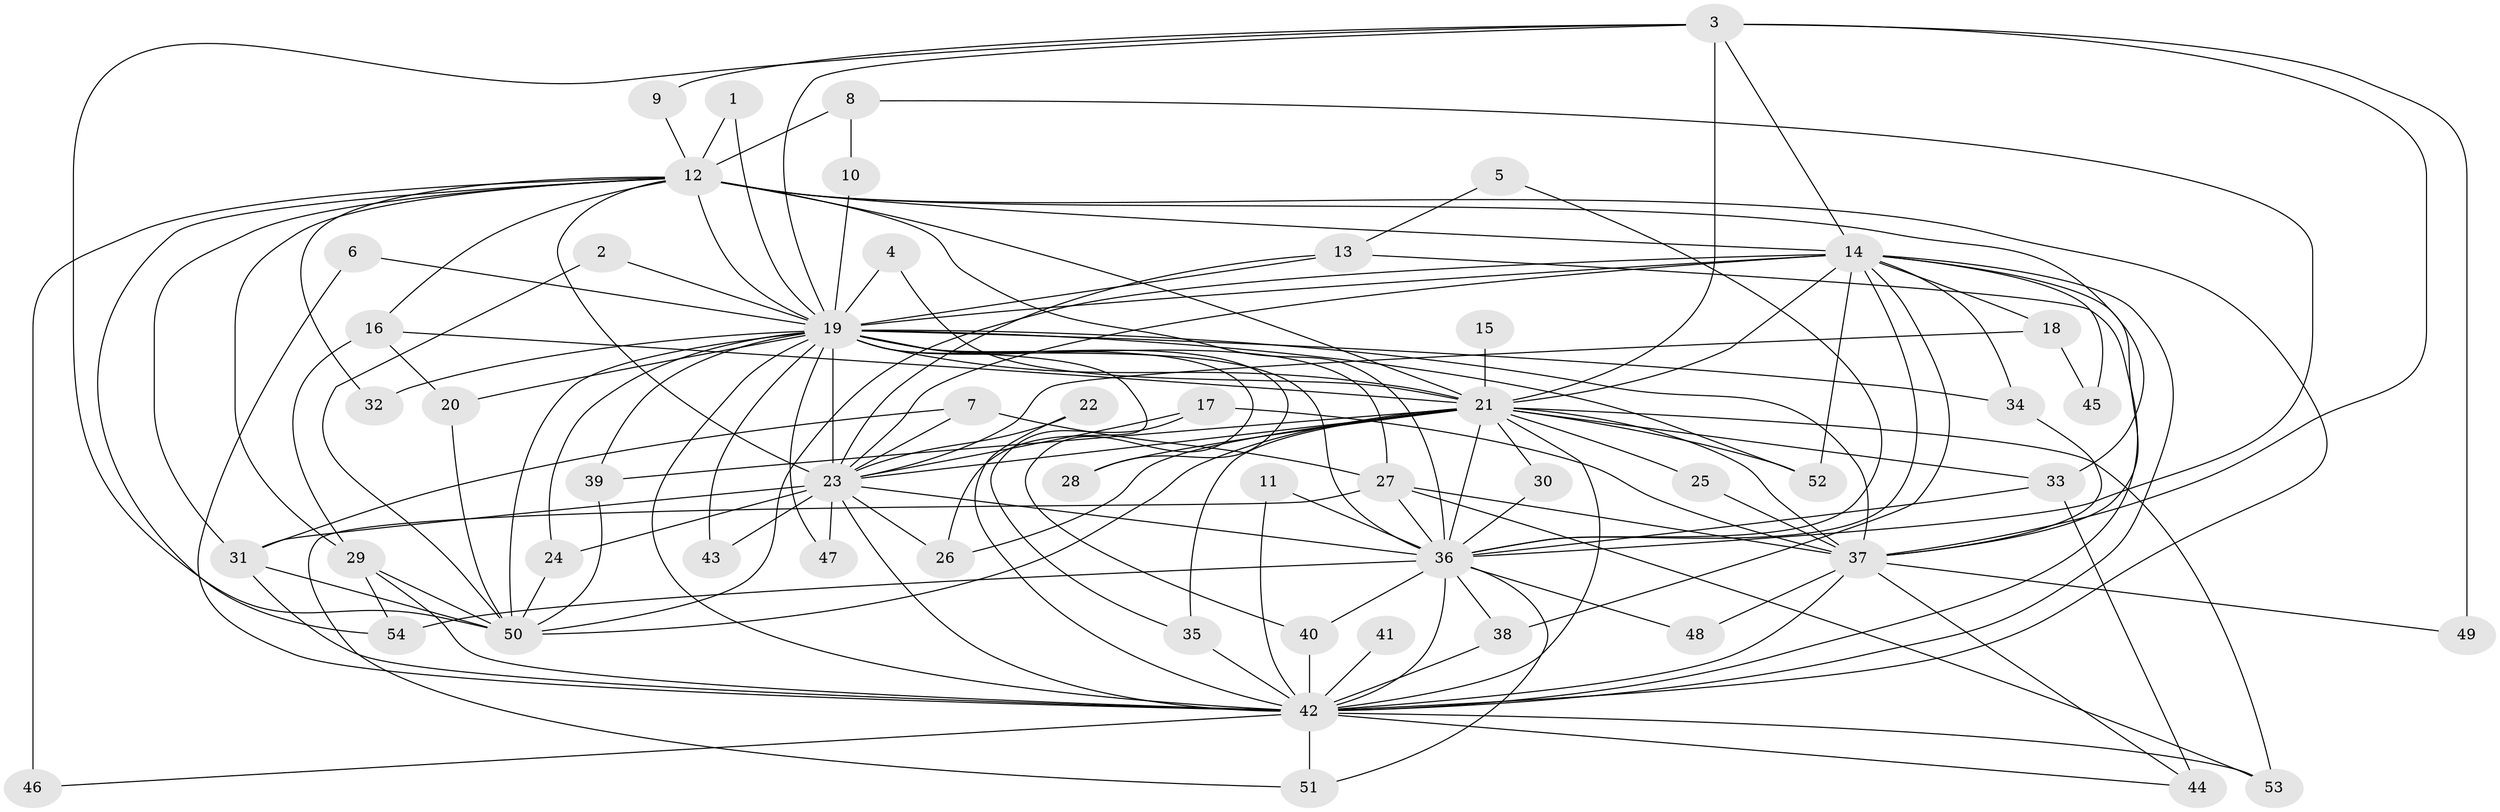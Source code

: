 // original degree distribution, {36: 0.009259259259259259, 17: 0.009259259259259259, 24: 0.009259259259259259, 19: 0.009259259259259259, 15: 0.018518518518518517, 21: 0.018518518518518517, 16: 0.009259259259259259, 28: 0.009259259259259259, 4: 0.09259259259259259, 10: 0.009259259259259259, 3: 0.24074074074074073, 2: 0.5185185185185185, 5: 0.018518518518518517, 6: 0.018518518518518517, 8: 0.009259259259259259}
// Generated by graph-tools (version 1.1) at 2025/49/03/09/25 03:49:41]
// undirected, 54 vertices, 140 edges
graph export_dot {
graph [start="1"]
  node [color=gray90,style=filled];
  1;
  2;
  3;
  4;
  5;
  6;
  7;
  8;
  9;
  10;
  11;
  12;
  13;
  14;
  15;
  16;
  17;
  18;
  19;
  20;
  21;
  22;
  23;
  24;
  25;
  26;
  27;
  28;
  29;
  30;
  31;
  32;
  33;
  34;
  35;
  36;
  37;
  38;
  39;
  40;
  41;
  42;
  43;
  44;
  45;
  46;
  47;
  48;
  49;
  50;
  51;
  52;
  53;
  54;
  1 -- 12 [weight=1.0];
  1 -- 19 [weight=1.0];
  2 -- 19 [weight=1.0];
  2 -- 50 [weight=1.0];
  3 -- 9 [weight=1.0];
  3 -- 14 [weight=1.0];
  3 -- 19 [weight=1.0];
  3 -- 21 [weight=1.0];
  3 -- 37 [weight=1.0];
  3 -- 49 [weight=1.0];
  3 -- 50 [weight=1.0];
  4 -- 19 [weight=1.0];
  4 -- 21 [weight=1.0];
  5 -- 13 [weight=1.0];
  5 -- 36 [weight=1.0];
  6 -- 19 [weight=1.0];
  6 -- 42 [weight=1.0];
  7 -- 23 [weight=1.0];
  7 -- 27 [weight=1.0];
  7 -- 31 [weight=1.0];
  8 -- 10 [weight=1.0];
  8 -- 12 [weight=1.0];
  8 -- 36 [weight=1.0];
  9 -- 12 [weight=1.0];
  10 -- 19 [weight=1.0];
  11 -- 36 [weight=1.0];
  11 -- 42 [weight=1.0];
  12 -- 14 [weight=1.0];
  12 -- 16 [weight=1.0];
  12 -- 19 [weight=2.0];
  12 -- 21 [weight=2.0];
  12 -- 23 [weight=2.0];
  12 -- 29 [weight=1.0];
  12 -- 31 [weight=1.0];
  12 -- 32 [weight=1.0];
  12 -- 33 [weight=1.0];
  12 -- 36 [weight=2.0];
  12 -- 42 [weight=2.0];
  12 -- 46 [weight=2.0];
  12 -- 54 [weight=1.0];
  13 -- 19 [weight=1.0];
  13 -- 23 [weight=1.0];
  13 -- 42 [weight=1.0];
  14 -- 18 [weight=1.0];
  14 -- 19 [weight=2.0];
  14 -- 21 [weight=2.0];
  14 -- 23 [weight=2.0];
  14 -- 34 [weight=1.0];
  14 -- 36 [weight=1.0];
  14 -- 37 [weight=1.0];
  14 -- 38 [weight=1.0];
  14 -- 42 [weight=2.0];
  14 -- 45 [weight=1.0];
  14 -- 50 [weight=1.0];
  14 -- 52 [weight=1.0];
  15 -- 21 [weight=1.0];
  16 -- 20 [weight=1.0];
  16 -- 21 [weight=1.0];
  16 -- 29 [weight=1.0];
  17 -- 23 [weight=1.0];
  17 -- 35 [weight=1.0];
  17 -- 37 [weight=1.0];
  18 -- 23 [weight=2.0];
  18 -- 45 [weight=1.0];
  19 -- 20 [weight=1.0];
  19 -- 21 [weight=2.0];
  19 -- 23 [weight=2.0];
  19 -- 24 [weight=1.0];
  19 -- 26 [weight=1.0];
  19 -- 27 [weight=2.0];
  19 -- 28 [weight=1.0];
  19 -- 32 [weight=1.0];
  19 -- 34 [weight=1.0];
  19 -- 36 [weight=1.0];
  19 -- 37 [weight=1.0];
  19 -- 39 [weight=1.0];
  19 -- 40 [weight=1.0];
  19 -- 42 [weight=3.0];
  19 -- 43 [weight=1.0];
  19 -- 47 [weight=1.0];
  19 -- 50 [weight=1.0];
  19 -- 52 [weight=1.0];
  20 -- 50 [weight=1.0];
  21 -- 23 [weight=4.0];
  21 -- 25 [weight=1.0];
  21 -- 26 [weight=1.0];
  21 -- 28 [weight=1.0];
  21 -- 30 [weight=2.0];
  21 -- 33 [weight=1.0];
  21 -- 35 [weight=1.0];
  21 -- 36 [weight=2.0];
  21 -- 37 [weight=1.0];
  21 -- 39 [weight=2.0];
  21 -- 42 [weight=5.0];
  21 -- 50 [weight=1.0];
  21 -- 52 [weight=1.0];
  21 -- 53 [weight=1.0];
  22 -- 23 [weight=1.0];
  22 -- 42 [weight=1.0];
  23 -- 24 [weight=1.0];
  23 -- 26 [weight=1.0];
  23 -- 31 [weight=1.0];
  23 -- 36 [weight=2.0];
  23 -- 42 [weight=4.0];
  23 -- 43 [weight=1.0];
  23 -- 47 [weight=1.0];
  24 -- 50 [weight=1.0];
  25 -- 37 [weight=1.0];
  27 -- 36 [weight=1.0];
  27 -- 37 [weight=1.0];
  27 -- 51 [weight=1.0];
  27 -- 53 [weight=1.0];
  29 -- 42 [weight=2.0];
  29 -- 50 [weight=1.0];
  29 -- 54 [weight=1.0];
  30 -- 36 [weight=2.0];
  31 -- 42 [weight=2.0];
  31 -- 50 [weight=1.0];
  33 -- 36 [weight=1.0];
  33 -- 44 [weight=1.0];
  34 -- 37 [weight=1.0];
  35 -- 42 [weight=3.0];
  36 -- 38 [weight=1.0];
  36 -- 40 [weight=1.0];
  36 -- 42 [weight=3.0];
  36 -- 48 [weight=1.0];
  36 -- 51 [weight=1.0];
  36 -- 54 [weight=1.0];
  37 -- 42 [weight=1.0];
  37 -- 44 [weight=1.0];
  37 -- 48 [weight=1.0];
  37 -- 49 [weight=1.0];
  38 -- 42 [weight=1.0];
  39 -- 50 [weight=1.0];
  40 -- 42 [weight=1.0];
  41 -- 42 [weight=1.0];
  42 -- 44 [weight=1.0];
  42 -- 46 [weight=1.0];
  42 -- 51 [weight=1.0];
  42 -- 53 [weight=1.0];
}
